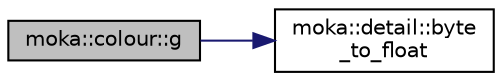digraph "moka::colour::g"
{
 // LATEX_PDF_SIZE
  edge [fontname="Helvetica",fontsize="10",labelfontname="Helvetica",labelfontsize="10"];
  node [fontname="Helvetica",fontsize="10",shape=record];
  rankdir="LR";
  Node135 [label="moka::colour::g",height=0.2,width=0.4,color="black", fillcolor="grey75", style="filled", fontcolor="black",tooltip=" "];
  Node135 -> Node136 [color="midnightblue",fontsize="10",style="solid",fontname="Helvetica"];
  Node136 [label="moka::detail::byte\l_to_float",height=0.2,width=0.4,color="black", fillcolor="white", style="filled",URL="$namespacemoka_1_1detail.html#a1bd78521b2ac8afefe45a70068c60004",tooltip=" "];
}

